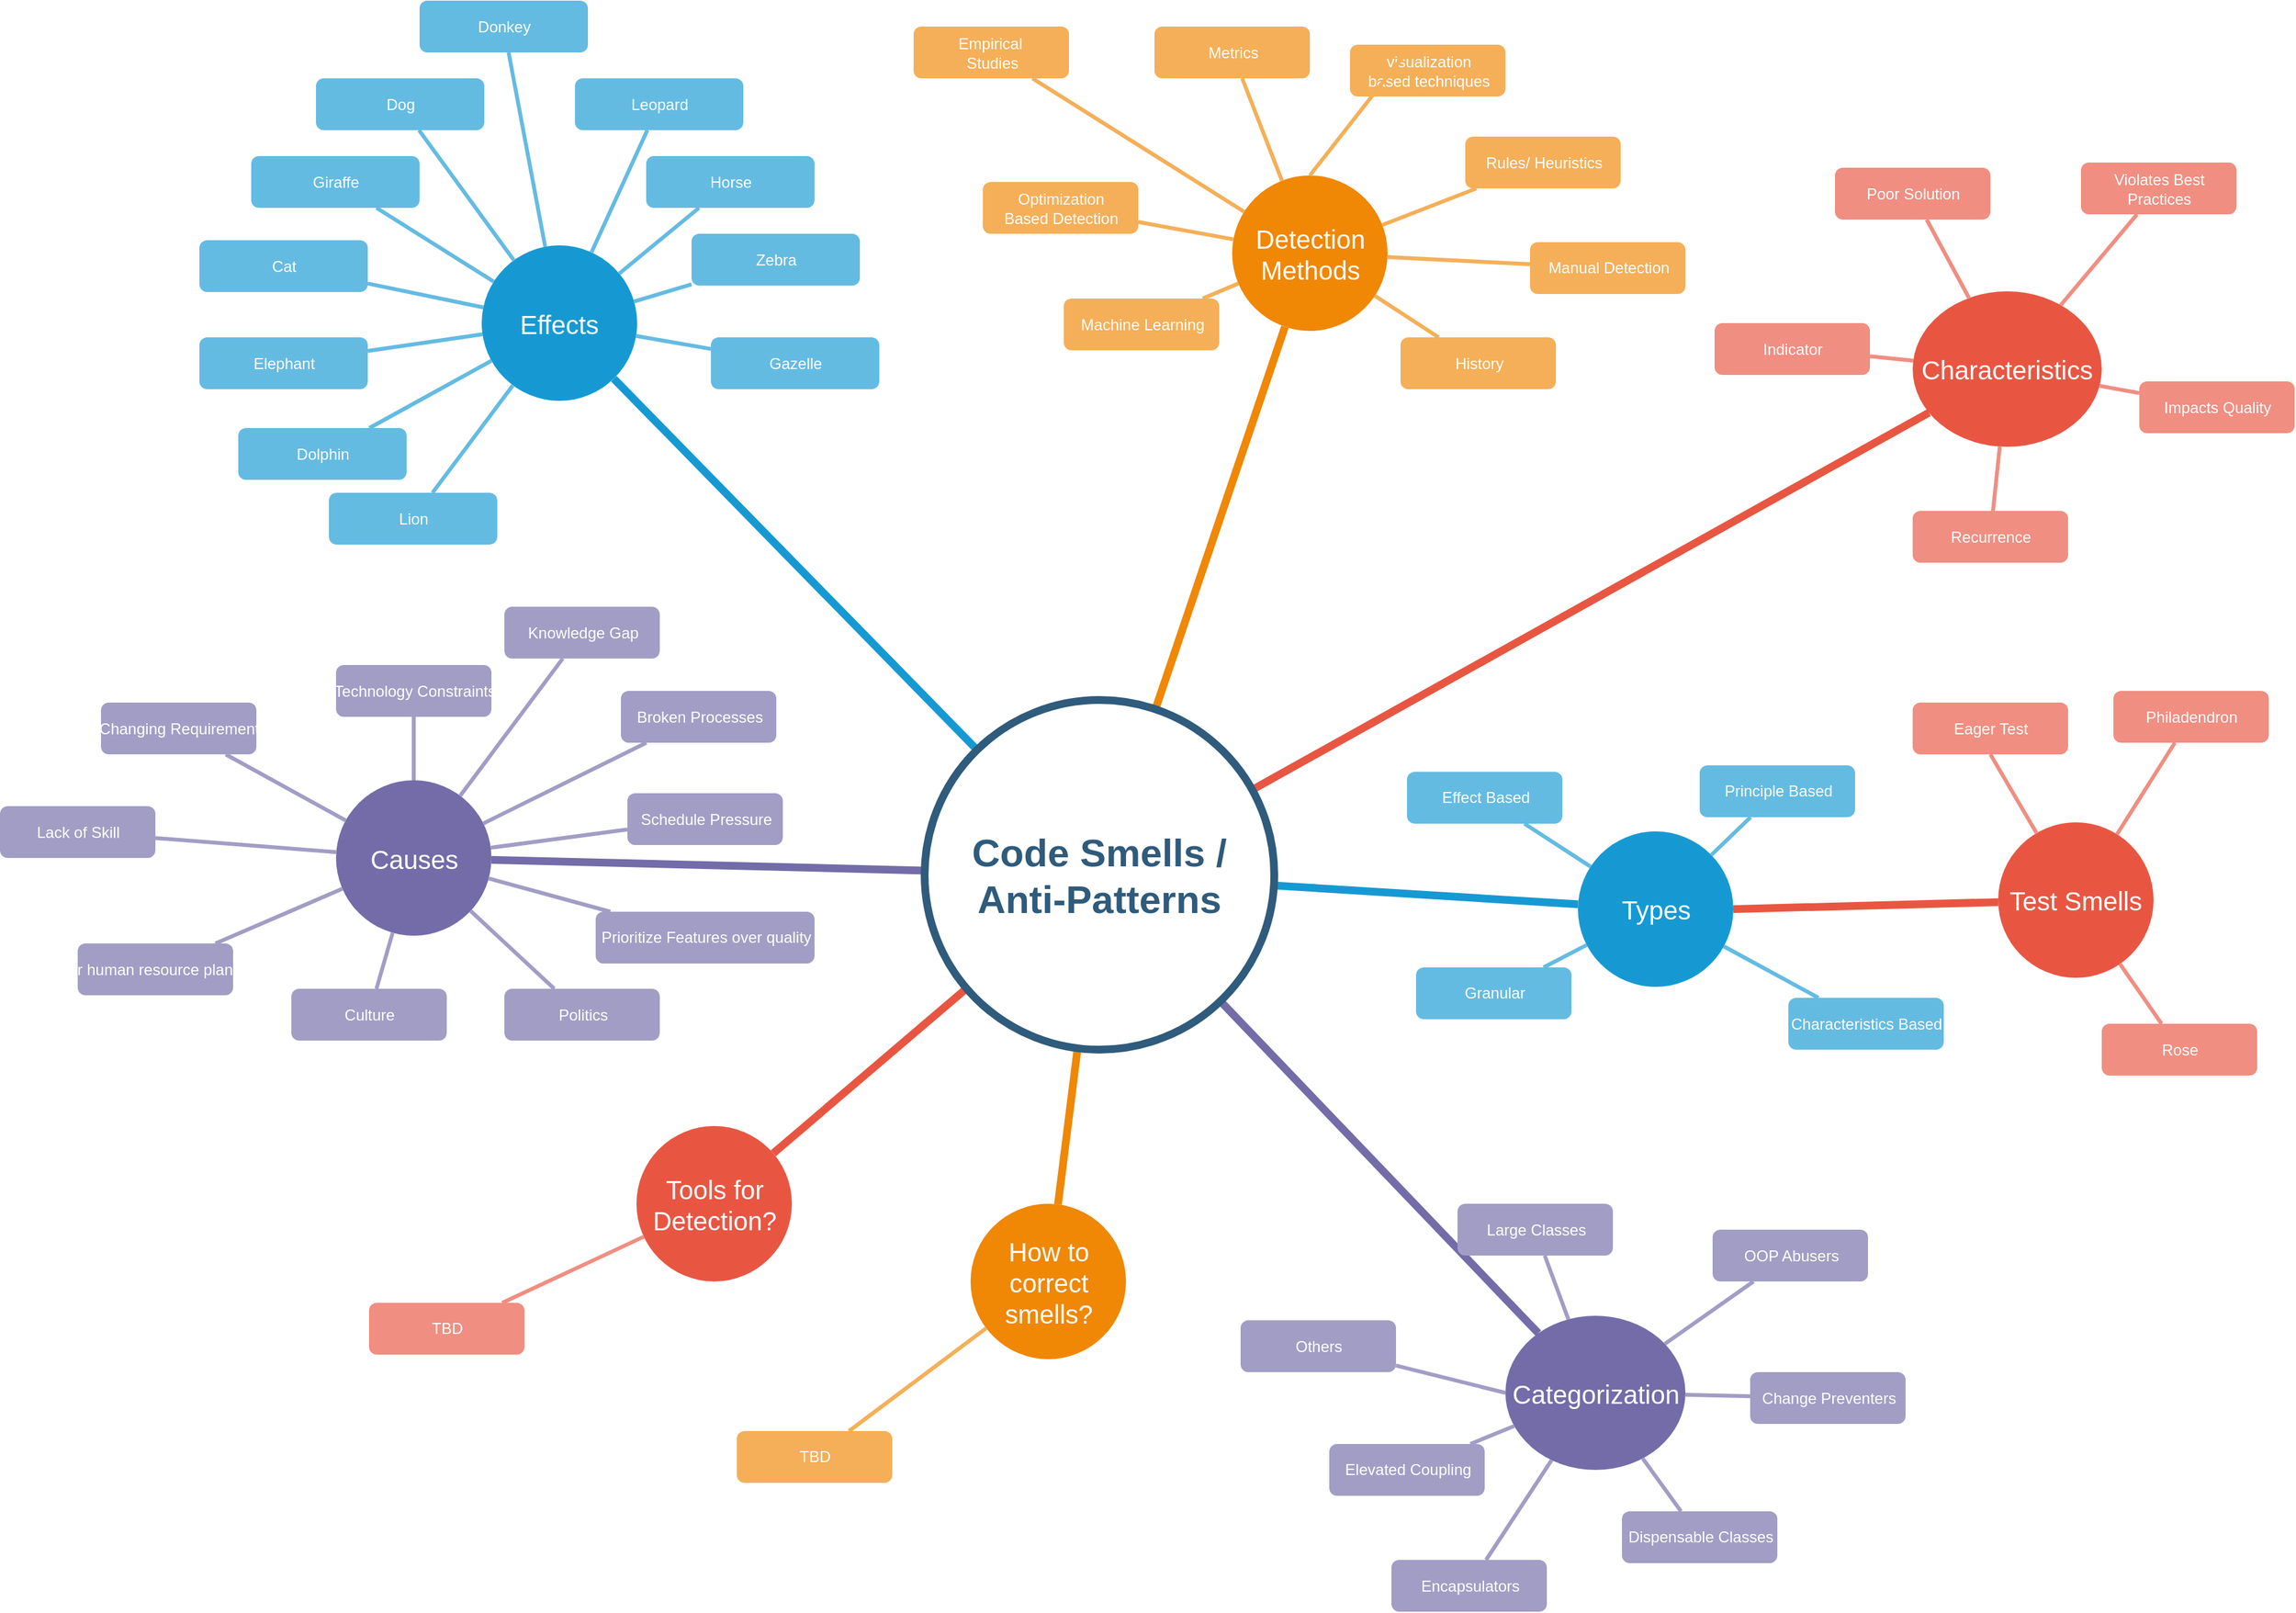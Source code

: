 <mxfile version="11.3.0" type="device" pages="1"><diagram id="6a731a19-8d31-9384-78a2-239565b7b9f0" name="Page-1"><mxGraphModel dx="3520" dy="1858" grid="1" gridSize="10" guides="1" tooltips="1" connect="1" arrows="1" fold="1" page="1" pageScale="1" pageWidth="1169" pageHeight="827" background="#ffffff" math="0" shadow="0"><root><mxCell id="0"/><mxCell id="1" parent="0"/><mxCell id="1350" value="Effects" style="ellipse;whiteSpace=wrap;html=1;shadow=0;fontFamily=Helvetica;fontSize=20;fontColor=#FFFFFF;align=center;strokeWidth=3;fillColor=#1699D3;strokeColor=none;" parent="1" vertex="1"><mxGeometry x="619" y="325.5" width="120" height="120" as="geometry"/></mxCell><mxCell id="1351" value="Detection Methods" style="ellipse;whiteSpace=wrap;html=1;shadow=0;fontFamily=Helvetica;fontSize=20;fontColor=#FFFFFF;align=center;strokeWidth=3;fillColor=#F08705;strokeColor=none;gradientColor=none;" parent="1" vertex="1"><mxGeometry x="1198.5" y="271.5" width="120" height="120" as="geometry"/></mxCell><mxCell id="1352" value="Characteristics" style="ellipse;whiteSpace=wrap;html=1;shadow=0;fontFamily=Helvetica;fontSize=20;fontColor=#FFFFFF;align=center;strokeWidth=3;fillColor=#E85642;strokeColor=none;" parent="1" vertex="1"><mxGeometry x="1724" y="361" width="146" height="120" as="geometry"/></mxCell><mxCell id="1353" value="Types" style="ellipse;whiteSpace=wrap;html=1;shadow=0;fontFamily=Helvetica;fontSize=20;fontColor=#FFFFFF;align=center;strokeWidth=3;fillColor=#1699D3;strokeColor=none;" parent="1" vertex="1"><mxGeometry x="1465.5" y="778" width="120" height="120" as="geometry"/></mxCell><mxCell id="1354" value="Categorization" style="ellipse;whiteSpace=wrap;html=1;shadow=0;fontFamily=Helvetica;fontSize=20;fontColor=#FFFFFF;align=center;strokeWidth=3;fillColor=#736ca8;strokeColor=none;" parent="1" vertex="1"><mxGeometry x="1409.5" y="1152" width="139" height="119" as="geometry"/></mxCell><mxCell id="1355" value="How to correct smells?" style="ellipse;whiteSpace=wrap;html=1;shadow=0;fontFamily=Helvetica;fontSize=20;fontColor=#FFFFFF;align=center;strokeWidth=3;fillColor=#F08705;strokeColor=none;" parent="1" vertex="1"><mxGeometry x="996.5" y="1065.5" width="120" height="120" as="geometry"/></mxCell><mxCell id="1356" value="Tools for Detection?" style="ellipse;whiteSpace=wrap;html=1;shadow=0;fontFamily=Helvetica;fontSize=20;fontColor=#FFFFFF;align=center;strokeWidth=3;fillColor=#E85642;strokeColor=none;" parent="1" vertex="1"><mxGeometry x="738.5" y="1005.5" width="120" height="120" as="geometry"/></mxCell><mxCell id="1358" value="Dolphin" style="rounded=1;fillColor=#64BBE2;strokeColor=none;strokeWidth=3;shadow=0;html=1;fontColor=#FFFFFF;" parent="1" vertex="1"><mxGeometry x="431" y="466.5" width="130" height="40" as="geometry"/></mxCell><mxCell id="1359" style="endArrow=none;strokeWidth=6;strokeColor=#1699D3;html=1;" parent="1" source="1515" target="1350" edge="1"><mxGeometry relative="1" as="geometry"/></mxCell><mxCell id="1360" style="endArrow=none;strokeWidth=6;strokeColor=#f08705;html=1;" parent="1" source="1515" target="1351" edge="1"><mxGeometry relative="1" as="geometry"/></mxCell><mxCell id="1361" style="endArrow=none;strokeWidth=6;strokeColor=#E85642;html=1;" parent="1" source="1515" target="1352" edge="1"><mxGeometry relative="1" as="geometry"/></mxCell><mxCell id="1362" style="endArrow=none;strokeWidth=6;strokeColor=#1699D3;html=1;" parent="1" source="1515" target="1353" edge="1"><mxGeometry relative="1" as="geometry"/></mxCell><mxCell id="1363" style="endArrow=none;strokeWidth=6;strokeColor=#736CA8;html=1;" parent="1" source="1515" target="1516" edge="1"><mxGeometry relative="1" as="geometry"/></mxCell><mxCell id="1364" style="endArrow=none;strokeWidth=6;strokeColor=#736ca8;html=1;" parent="1" source="1515" target="1354" edge="1"><mxGeometry relative="1" as="geometry"/></mxCell><mxCell id="1365" value="" style="edgeStyle=none;endArrow=none;strokeWidth=6;strokeColor=#F08705;html=1;" parent="1" source="1515" target="1355" edge="1"><mxGeometry x="181" y="226.5" width="100" height="100" as="geometry"><mxPoint x="181" y="326.5" as="sourcePoint"/><mxPoint x="281" y="226.5" as="targetPoint"/></mxGeometry></mxCell><mxCell id="1366" value="" style="edgeStyle=none;endArrow=none;strokeWidth=6;strokeColor=#E85642;html=1;" parent="1" source="1515" target="1356" edge="1"><mxGeometry x="181" y="226.5" width="100" height="100" as="geometry"><mxPoint x="181" y="326.5" as="sourcePoint"/><mxPoint x="281" y="226.5" as="targetPoint"/></mxGeometry></mxCell><mxCell id="1367" value="Lion" style="rounded=1;fillColor=#64BBE2;strokeColor=none;strokeWidth=3;shadow=0;html=1;fontColor=#FFFFFF;" parent="1" vertex="1"><mxGeometry x="501" y="516.5" width="130" height="40" as="geometry"/></mxCell><mxCell id="1368" value="Elephant" style="rounded=1;fillColor=#64BBE2;strokeColor=none;strokeWidth=3;shadow=0;html=1;fontColor=#FFFFFF;" parent="1" vertex="1"><mxGeometry x="401" y="396.5" width="130" height="40" as="geometry"/></mxCell><mxCell id="1369" value="Cat" style="rounded=1;fillColor=#64BBE2;strokeColor=none;strokeWidth=3;shadow=0;html=1;fontColor=#FFFFFF;" parent="1" vertex="1"><mxGeometry x="401" y="321.5" width="130" height="40" as="geometry"/></mxCell><mxCell id="1370" value="Giraffe" style="rounded=1;fillColor=#64BBE2;strokeColor=none;strokeWidth=3;shadow=0;html=1;fontColor=#FFFFFF;" parent="1" vertex="1"><mxGeometry x="441" y="256.5" width="130" height="40" as="geometry"/></mxCell><mxCell id="1371" value="Dog" style="rounded=1;fillColor=#64BBE2;strokeColor=none;strokeWidth=3;shadow=0;html=1;fontColor=#FFFFFF;" parent="1" vertex="1"><mxGeometry x="491" y="196.5" width="130" height="40" as="geometry"/></mxCell><mxCell id="1372" value="Donkey" style="rounded=1;fillColor=#64BBE2;strokeColor=none;strokeWidth=3;shadow=0;html=1;fontColor=#FFFFFF;" parent="1" vertex="1"><mxGeometry x="571" y="136.5" width="130" height="40" as="geometry"/></mxCell><mxCell id="1373" value="Leopard" style="rounded=1;fillColor=#64BBE2;strokeColor=none;strokeWidth=3;shadow=0;html=1;fontColor=#FFFFFF;" parent="1" vertex="1"><mxGeometry x="691" y="196.5" width="130" height="40" as="geometry"/></mxCell><mxCell id="1374" value="Horse" style="rounded=1;fillColor=#64BBE2;strokeColor=none;strokeWidth=3;shadow=0;html=1;fontColor=#FFFFFF;" parent="1" vertex="1"><mxGeometry x="746" y="256.5" width="130" height="40" as="geometry"/></mxCell><mxCell id="1375" value="Zebra" style="rounded=1;fillColor=#64BBE2;strokeColor=none;strokeWidth=3;shadow=0;html=1;fontColor=#FFFFFF;" parent="1" vertex="1"><mxGeometry x="781" y="316.5" width="130" height="40" as="geometry"/></mxCell><mxCell id="1376" value="Gazelle" style="rounded=1;fillColor=#64BBE2;strokeColor=none;strokeWidth=3;shadow=0;html=1;fontColor=#FFFFFF;" parent="1" vertex="1"><mxGeometry x="796" y="396.5" width="130" height="40" as="geometry"/></mxCell><mxCell id="1377" value="" style="edgeStyle=none;endArrow=none;strokeWidth=3;strokeColor=#64BBE2;html=1;" parent="1" source="1350" target="1376" edge="1"><mxGeometry x="-139" y="106.5" width="100" height="100" as="geometry"><mxPoint x="-139" y="206.5" as="sourcePoint"/><mxPoint x="-39" y="106.5" as="targetPoint"/></mxGeometry></mxCell><mxCell id="1378" value="" style="edgeStyle=none;endArrow=none;strokeWidth=3;strokeColor=#64BBE2;html=1;" parent="1" source="1350" target="1367" edge="1"><mxGeometry x="-139" y="106.5" width="100" height="100" as="geometry"><mxPoint x="-139" y="206.5" as="sourcePoint"/><mxPoint x="-39" y="106.5" as="targetPoint"/></mxGeometry></mxCell><mxCell id="1379" value="" style="edgeStyle=none;endArrow=none;strokeWidth=3;strokeColor=#64BBE2;html=1;" parent="1" source="1350" target="1358" edge="1"><mxGeometry x="-139" y="106.5" width="100" height="100" as="geometry"><mxPoint x="-139" y="206.5" as="sourcePoint"/><mxPoint x="-39" y="106.5" as="targetPoint"/></mxGeometry></mxCell><mxCell id="1380" value="" style="edgeStyle=none;endArrow=none;strokeWidth=3;strokeColor=#64BBE2;html=1;" parent="1" source="1350" target="1368" edge="1"><mxGeometry x="-139" y="106.5" width="100" height="100" as="geometry"><mxPoint x="-139" y="206.5" as="sourcePoint"/><mxPoint x="-39" y="106.5" as="targetPoint"/></mxGeometry></mxCell><mxCell id="1381" value="" style="edgeStyle=none;endArrow=none;strokeWidth=3;strokeColor=#64BBE2;html=1;" parent="1" source="1350" target="1369" edge="1"><mxGeometry x="-139" y="106.5" width="100" height="100" as="geometry"><mxPoint x="-139" y="206.5" as="sourcePoint"/><mxPoint x="-39" y="106.5" as="targetPoint"/></mxGeometry></mxCell><mxCell id="1382" value="" style="edgeStyle=none;endArrow=none;strokeWidth=3;strokeColor=#64BBE2;html=1;" parent="1" source="1350" target="1370" edge="1"><mxGeometry x="-139" y="106.5" width="100" height="100" as="geometry"><mxPoint x="-139" y="206.5" as="sourcePoint"/><mxPoint x="-39" y="106.5" as="targetPoint"/></mxGeometry></mxCell><mxCell id="1383" value="" style="edgeStyle=none;endArrow=none;strokeWidth=3;strokeColor=#64BBE2;html=1;" parent="1" source="1350" target="1371" edge="1"><mxGeometry x="-139" y="106.5" width="100" height="100" as="geometry"><mxPoint x="-139" y="206.5" as="sourcePoint"/><mxPoint x="-39" y="106.5" as="targetPoint"/></mxGeometry></mxCell><mxCell id="1384" value="" style="edgeStyle=none;endArrow=none;strokeWidth=3;strokeColor=#64BBE2;html=1;" parent="1" source="1350" target="1372" edge="1"><mxGeometry x="-139" y="106.5" width="100" height="100" as="geometry"><mxPoint x="-139" y="206.5" as="sourcePoint"/><mxPoint x="-39" y="106.5" as="targetPoint"/></mxGeometry></mxCell><mxCell id="1385" value="" style="edgeStyle=none;endArrow=none;strokeWidth=3;strokeColor=#64BBE2;html=1;" parent="1" source="1350" target="1373" edge="1"><mxGeometry x="-139" y="106.5" width="100" height="100" as="geometry"><mxPoint x="-139" y="206.5" as="sourcePoint"/><mxPoint x="-39" y="106.5" as="targetPoint"/></mxGeometry></mxCell><mxCell id="1386" value="" style="edgeStyle=none;endArrow=none;strokeWidth=3;strokeColor=#64BBE2;html=1;" parent="1" source="1350" target="1374" edge="1"><mxGeometry x="-139" y="106.5" width="100" height="100" as="geometry"><mxPoint x="-139" y="206.5" as="sourcePoint"/><mxPoint x="-39" y="106.5" as="targetPoint"/></mxGeometry></mxCell><mxCell id="1387" value="" style="edgeStyle=none;endArrow=none;strokeWidth=3;strokeColor=#64BBE2;html=1;" parent="1" source="1350" target="1375" edge="1"><mxGeometry x="-139" y="106.5" width="100" height="100" as="geometry"><mxPoint x="-139" y="206.5" as="sourcePoint"/><mxPoint x="-39" y="106.5" as="targetPoint"/></mxGeometry></mxCell><mxCell id="1392" value="Metrics" style="rounded=1;fillColor=#f5af58;strokeColor=none;strokeWidth=3;shadow=0;html=1;fontColor=#FFFFFF;" parent="1" vertex="1"><mxGeometry x="1138.5" y="156.5" width="120" height="40" as="geometry"/></mxCell><mxCell id="1393" value="Rules/ Heuristics" style="rounded=1;fillColor=#f5af58;strokeColor=none;strokeWidth=3;shadow=0;html=1;fontColor=#FFFFFF;" parent="1" vertex="1"><mxGeometry x="1378.5" y="241.5" width="120" height="40" as="geometry"/></mxCell><mxCell id="1394" value="History" style="rounded=1;fillColor=#f5af58;strokeColor=none;strokeWidth=3;shadow=0;html=1;fontColor=#FFFFFF;" parent="1" vertex="1"><mxGeometry x="1328.5" y="396.5" width="120" height="40" as="geometry"/></mxCell><mxCell id="1395" value="Machine Learning" style="rounded=1;fillColor=#f5af58;strokeColor=none;strokeWidth=3;shadow=0;html=1;fontColor=#FFFFFF;" parent="1" vertex="1"><mxGeometry x="1068.5" y="366.5" width="120" height="40" as="geometry"/></mxCell><mxCell id="1396" value="Optimization &lt;br&gt;Based Detection" style="rounded=1;fillColor=#f5af58;strokeColor=none;strokeWidth=3;shadow=0;html=1;fontColor=#FFFFFF;" parent="1" vertex="1"><mxGeometry x="1006" y="276.5" width="120" height="40" as="geometry"/></mxCell><mxCell id="1404" value="" style="edgeStyle=none;endArrow=none;strokeWidth=3;strokeColor=#F5AF58;html=1;" parent="1" source="1351" target="1392" edge="1"><mxGeometry x="85.5" y="27.5" width="100" height="100" as="geometry"><mxPoint x="85.5" y="127.5" as="sourcePoint"/><mxPoint x="185.5" y="27.5" as="targetPoint"/></mxGeometry></mxCell><mxCell id="1405" value="" style="edgeStyle=none;endArrow=none;strokeWidth=3;strokeColor=#F5AF58;html=1;" parent="1" source="1351" target="1393" edge="1"><mxGeometry x="85.5" y="27.5" width="100" height="100" as="geometry"><mxPoint x="85.5" y="127.5" as="sourcePoint"/><mxPoint x="185.5" y="27.5" as="targetPoint"/></mxGeometry></mxCell><mxCell id="1406" value="" style="edgeStyle=none;endArrow=none;strokeWidth=3;strokeColor=#F5AF58;html=1;" parent="1" source="1351" target="1394" edge="1"><mxGeometry x="85.5" y="27.5" width="100" height="100" as="geometry"><mxPoint x="85.5" y="127.5" as="sourcePoint"/><mxPoint x="185.5" y="27.5" as="targetPoint"/></mxGeometry></mxCell><mxCell id="1407" value="" style="edgeStyle=none;endArrow=none;strokeWidth=3;strokeColor=#F5AF58;html=1;" parent="1" source="1351" target="1395" edge="1"><mxGeometry x="85.5" y="27.5" width="100" height="100" as="geometry"><mxPoint x="85.5" y="127.5" as="sourcePoint"/><mxPoint x="185.5" y="27.5" as="targetPoint"/></mxGeometry></mxCell><mxCell id="1408" value="" style="edgeStyle=none;endArrow=none;strokeWidth=3;strokeColor=#F5AF58;html=1;" parent="1" source="1351" target="1396" edge="1"><mxGeometry x="85.5" y="27.5" width="100" height="100" as="geometry"><mxPoint x="85.5" y="127.5" as="sourcePoint"/><mxPoint x="185.5" y="27.5" as="targetPoint"/></mxGeometry></mxCell><mxCell id="1415" value="Indicator" style="rounded=1;fillColor=#f08e81;strokeColor=none;strokeWidth=3;shadow=0;html=1;fontColor=#FFFFFF;" parent="1" vertex="1"><mxGeometry x="1571" y="385.5" width="120" height="40" as="geometry"/></mxCell><mxCell id="1416" value="Poor Solution" style="rounded=1;fillColor=#f08e81;strokeColor=none;strokeWidth=3;shadow=0;html=1;fontColor=#FFFFFF;" parent="1" vertex="1"><mxGeometry x="1664" y="265.5" width="120" height="40" as="geometry"/></mxCell><mxCell id="1417" value="Violates Best&lt;br&gt;Practices" style="rounded=1;fillColor=#f08e81;strokeColor=none;strokeWidth=3;shadow=0;html=1;fontColor=#FFFFFF;" parent="1" vertex="1"><mxGeometry x="1854" y="261.5" width="120" height="40" as="geometry"/></mxCell><mxCell id="1418" value="Impacts Quality" style="rounded=1;fillColor=#f08e81;strokeColor=none;strokeWidth=3;shadow=0;html=1;fontColor=#FFFFFF;" parent="1" vertex="1"><mxGeometry x="1899" y="430.5" width="120" height="40" as="geometry"/></mxCell><mxCell id="1419" value="Recurrence" style="rounded=1;fillColor=#f08e81;strokeColor=none;strokeWidth=3;shadow=0;html=1;fontColor=#FFFFFF;" parent="1" vertex="1"><mxGeometry x="1724" y="530.5" width="120" height="40" as="geometry"/></mxCell><mxCell id="1426" value="" style="edgeStyle=none;endArrow=none;strokeWidth=3;strokeColor=#F08E81;html=1;" parent="1" source="1352" target="1415" edge="1"><mxGeometry x="31" y="106.5" width="100" height="100" as="geometry"><mxPoint x="31" y="206.5" as="sourcePoint"/><mxPoint x="131" y="106.5" as="targetPoint"/></mxGeometry></mxCell><mxCell id="1427" value="" style="edgeStyle=none;endArrow=none;strokeWidth=3;strokeColor=#F08E81;html=1;" parent="1" source="1352" target="1416" edge="1"><mxGeometry x="31" y="106.5" width="100" height="100" as="geometry"><mxPoint x="31" y="206.5" as="sourcePoint"/><mxPoint x="131" y="106.5" as="targetPoint"/></mxGeometry></mxCell><mxCell id="1428" value="" style="edgeStyle=none;endArrow=none;strokeWidth=3;strokeColor=#F08E81;html=1;" parent="1" source="1352" target="1417" edge="1"><mxGeometry x="31" y="106.5" width="100" height="100" as="geometry"><mxPoint x="31" y="206.5" as="sourcePoint"/><mxPoint x="131" y="106.5" as="targetPoint"/></mxGeometry></mxCell><mxCell id="1429" value="" style="edgeStyle=none;endArrow=none;strokeWidth=3;strokeColor=#F08E81;html=1;" parent="1" source="1352" target="1418" edge="1"><mxGeometry x="31" y="106.5" width="100" height="100" as="geometry"><mxPoint x="31" y="206.5" as="sourcePoint"/><mxPoint x="131" y="106.5" as="targetPoint"/></mxGeometry></mxCell><mxCell id="1430" value="" style="edgeStyle=none;endArrow=none;strokeWidth=3;strokeColor=#F08E81;html=1;" parent="1" source="1352" target="1419" edge="1"><mxGeometry x="31" y="106.5" width="100" height="100" as="geometry"><mxPoint x="31" y="206.5" as="sourcePoint"/><mxPoint x="131" y="106.5" as="targetPoint"/></mxGeometry></mxCell><mxCell id="1436" value="Effect Based" style="rounded=1;fillColor=#64BBE2;strokeColor=none;strokeWidth=3;shadow=0;html=1;fontColor=#FFFFFF;" parent="1" vertex="1"><mxGeometry x="1333.5" y="732" width="120" height="40" as="geometry"/></mxCell><mxCell id="1437" value="Principle Based" style="rounded=1;fillColor=#64BBE2;strokeColor=none;strokeWidth=3;shadow=0;html=1;fontColor=#FFFFFF;" parent="1" vertex="1"><mxGeometry x="1559.5" y="727" width="120" height="40" as="geometry"/></mxCell><mxCell id="1438" value="Characteristics Based" style="rounded=1;fillColor=#64BBE2;strokeColor=none;strokeWidth=3;shadow=0;html=1;fontColor=#FFFFFF;" parent="1" vertex="1"><mxGeometry x="1628" y="906.5" width="120" height="40" as="geometry"/></mxCell><mxCell id="1439" value="Granular" style="rounded=1;fillColor=#64BBE2;strokeColor=none;strokeWidth=3;shadow=0;html=1;fontColor=#FFFFFF;" parent="1" vertex="1"><mxGeometry x="1340.5" y="883" width="120" height="40" as="geometry"/></mxCell><mxCell id="1447" value="" style="edgeStyle=none;endArrow=none;strokeWidth=3;strokeColor=#64BBE2;html=1;" parent="1" source="1353" target="1436" edge="1"><mxGeometry x="-494.5" y="168" width="100" height="100" as="geometry"><mxPoint x="-494.5" y="268" as="sourcePoint"/><mxPoint x="-394.5" y="168" as="targetPoint"/></mxGeometry></mxCell><mxCell id="1448" value="" style="edgeStyle=none;endArrow=none;strokeWidth=3;strokeColor=#64BBE2;html=1;" parent="1" source="1353" target="1437" edge="1"><mxGeometry x="-494.5" y="168" width="100" height="100" as="geometry"><mxPoint x="-494.5" y="268" as="sourcePoint"/><mxPoint x="-394.5" y="168" as="targetPoint"/></mxGeometry></mxCell><mxCell id="1449" value="" style="edgeStyle=none;endArrow=none;strokeWidth=3;strokeColor=#64BBE2;html=1;" parent="1" source="1353" target="1438" edge="1"><mxGeometry x="-494.5" y="168" width="100" height="100" as="geometry"><mxPoint x="-494.5" y="268" as="sourcePoint"/><mxPoint x="1616.01" y="941.5" as="targetPoint"/></mxGeometry></mxCell><mxCell id="1450" value="" style="edgeStyle=none;endArrow=none;strokeWidth=3;strokeColor=#64BBE2;html=1;" parent="1" source="1353" target="1439" edge="1"><mxGeometry x="-494.5" y="168" width="100" height="100" as="geometry"><mxPoint x="-494.5" y="268" as="sourcePoint"/><mxPoint x="-394.5" y="168" as="targetPoint"/></mxGeometry></mxCell><mxCell id="1457" value="Large Classes" style="rounded=1;fillColor=#a29dc5;strokeColor=none;strokeWidth=3;shadow=0;html=1;fontColor=#FFFFFF;" parent="1" vertex="1"><mxGeometry x="1372.5" y="1065.5" width="120" height="40" as="geometry"/></mxCell><mxCell id="1458" value="Encapsulators" style="rounded=1;fillColor=#a29dc5;strokeColor=none;strokeWidth=3;shadow=0;html=1;fontColor=#FFFFFF;" parent="1" vertex="1"><mxGeometry x="1321.5" y="1340.5" width="120" height="40" as="geometry"/></mxCell><mxCell id="1459" value="OOP Abusers" style="rounded=1;fillColor=#a29dc5;strokeColor=none;strokeWidth=3;shadow=0;html=1;fontColor=#FFFFFF;" parent="1" vertex="1"><mxGeometry x="1569.5" y="1085.5" width="120" height="40" as="geometry"/></mxCell><mxCell id="1460" value="Change Preventers" style="rounded=1;fillColor=#a29dc5;strokeColor=none;strokeWidth=3;shadow=0;html=1;fontColor=#FFFFFF;" parent="1" vertex="1"><mxGeometry x="1598.5" y="1195.5" width="120" height="40" as="geometry"/></mxCell><mxCell id="1461" value="Dispensable Classes" style="rounded=1;fillColor=#a29dc5;strokeColor=none;strokeWidth=3;shadow=0;html=1;fontColor=#FFFFFF;" parent="1" vertex="1"><mxGeometry x="1499.5" y="1303" width="120" height="40" as="geometry"/></mxCell><mxCell id="1462" value="Elevated Coupling" style="rounded=1;fillColor=#a29dc5;strokeColor=none;strokeWidth=3;shadow=0;html=1;fontColor=#FFFFFF;" parent="1" vertex="1"><mxGeometry x="1273.5" y="1251" width="120" height="40" as="geometry"/></mxCell><mxCell id="1463" value="" style="edgeStyle=none;endArrow=none;strokeWidth=3;strokeColor=#A29DC5;html=1;" parent="1" source="1354" target="1460" edge="1"><mxGeometry x="-60.5" y="-113.5" width="100" height="100" as="geometry"><mxPoint x="-60.5" y="-13.5" as="sourcePoint"/><mxPoint x="39.5" y="-113.5" as="targetPoint"/></mxGeometry></mxCell><mxCell id="1464" value="" style="edgeStyle=none;endArrow=none;strokeWidth=3;strokeColor=#A29DC5;html=1;" parent="1" source="1354" target="1461" edge="1"><mxGeometry x="-60.5" y="-113.5" width="100" height="100" as="geometry"><mxPoint x="-60.5" y="-13.5" as="sourcePoint"/><mxPoint x="39.5" y="-113.5" as="targetPoint"/></mxGeometry></mxCell><mxCell id="1465" value="" style="edgeStyle=none;endArrow=none;strokeWidth=3;strokeColor=#A29DC5;html=1;" parent="1" source="1354" target="1458" edge="1"><mxGeometry x="-60.5" y="-113.5" width="100" height="100" as="geometry"><mxPoint x="-60.5" y="-13.5" as="sourcePoint"/><mxPoint x="39.5" y="-113.5" as="targetPoint"/></mxGeometry></mxCell><mxCell id="1466" value="" style="edgeStyle=none;endArrow=none;strokeWidth=3;strokeColor=#A29DC5;html=1;" parent="1" source="1354" target="1462" edge="1"><mxGeometry x="-60.5" y="-113.5" width="100" height="100" as="geometry"><mxPoint x="-60.5" y="-13.5" as="sourcePoint"/><mxPoint x="39.5" y="-113.5" as="targetPoint"/></mxGeometry></mxCell><mxCell id="1467" value="" style="edgeStyle=none;endArrow=none;strokeWidth=3;strokeColor=#A29DC5;html=1;" parent="1" source="1354" target="1457" edge="1"><mxGeometry x="-60.5" y="-113.5" width="100" height="100" as="geometry"><mxPoint x="-60.5" y="-13.5" as="sourcePoint"/><mxPoint x="39.5" y="-113.5" as="targetPoint"/></mxGeometry></mxCell><mxCell id="1478" value="TBD" style="rounded=1;fillColor=#f5af58;strokeColor=none;strokeWidth=3;shadow=0;html=1;fontColor=#FFFFFF;" parent="1" vertex="1"><mxGeometry x="816" y="1241" width="120" height="40" as="geometry"/></mxCell><mxCell id="1479" value="" style="edgeStyle=none;endArrow=none;strokeWidth=3;strokeColor=#F5AF58;html=1;" parent="1" source="1355" target="1478" edge="1"><mxGeometry x="243.5" y="39" width="100" height="100" as="geometry"><mxPoint x="243.5" y="139" as="sourcePoint"/><mxPoint x="343.5" y="39" as="targetPoint"/></mxGeometry></mxCell><mxCell id="1501" value="TBD" style="rounded=1;fillColor=#f08e81;strokeColor=none;strokeWidth=3;shadow=0;html=1;fontColor=#FFFFFF;" parent="1" vertex="1"><mxGeometry x="532" y="1142" width="120" height="40" as="geometry"/></mxCell><mxCell id="1502" value="" style="edgeStyle=none;endArrow=none;strokeWidth=3;strokeColor=#F08E81;html=1;" parent="1" source="1356" target="1501" edge="1"><mxGeometry x="188.5" y="51.5" width="100" height="100" as="geometry"><mxPoint x="188.5" y="151.5" as="sourcePoint"/><mxPoint x="288.5" y="51.5" as="targetPoint"/></mxGeometry></mxCell><mxCell id="1515" value="Code Smells / Anti-Patterns" style="ellipse;whiteSpace=wrap;html=1;shadow=0;fontFamily=Helvetica;fontSize=30;fontColor=#2F5B7C;align=center;strokeColor=#2F5B7C;strokeWidth=6;fillColor=#FFFFFF;fontStyle=1;gradientColor=none;" parent="1" vertex="1"><mxGeometry x="961" y="676.5" width="270" height="270" as="geometry"/></mxCell><mxCell id="1516" value="Causes" style="ellipse;whiteSpace=wrap;html=1;shadow=0;fontFamily=Helvetica;fontSize=20;fontColor=#FFFFFF;align=center;strokeWidth=3;fillColor=#736ca8;strokeColor=none;" parent="1" vertex="1"><mxGeometry x="506.5" y="738.5" width="120" height="120" as="geometry"/></mxCell><mxCell id="1517" value="Changing Requirement" style="rounded=1;fillColor=#a29dc5;strokeColor=none;strokeWidth=3;shadow=0;html=1;fontColor=#FFFFFF;" parent="1" vertex="1"><mxGeometry x="325" y="678.5" width="120" height="40" as="geometry"/></mxCell><mxCell id="1518" value="Technology Constraints" style="rounded=1;fillColor=#a29dc5;strokeColor=none;strokeWidth=3;shadow=0;html=1;fontColor=#FFFFFF;" parent="1" vertex="1"><mxGeometry x="506.5" y="649.5" width="120" height="40" as="geometry"/></mxCell><mxCell id="1519" value="Knowledge Gap" style="rounded=1;fillColor=#a29dc5;strokeColor=none;strokeWidth=3;shadow=0;html=1;fontColor=#FFFFFF;" parent="1" vertex="1"><mxGeometry x="636.5" y="604.5" width="120" height="40" as="geometry"/></mxCell><mxCell id="1520" value="Broken Processes" style="rounded=1;fillColor=#a29dc5;strokeColor=none;strokeWidth=3;shadow=0;html=1;fontColor=#FFFFFF;" parent="1" vertex="1"><mxGeometry x="726.5" y="669.5" width="120" height="40" as="geometry"/></mxCell><mxCell id="1521" value="Schedule Pressure" style="rounded=1;fillColor=#a29dc5;strokeColor=none;strokeWidth=3;shadow=0;html=1;fontColor=#FFFFFF;" parent="1" vertex="1"><mxGeometry x="731.5" y="748.5" width="120" height="40" as="geometry"/></mxCell><mxCell id="1522" value="Lack of Skill" style="rounded=1;fillColor=#a29dc5;strokeColor=none;strokeWidth=3;shadow=0;html=1;fontColor=#FFFFFF;" parent="1" vertex="1"><mxGeometry x="247" y="758.5" width="120" height="40" as="geometry"/></mxCell><mxCell id="1523" value="Prioritize Features over quality" style="rounded=1;fillColor=#a29dc5;strokeColor=none;strokeWidth=3;shadow=0;html=1;fontColor=#FFFFFF;" parent="1" vertex="1"><mxGeometry x="707" y="840" width="169" height="40" as="geometry"/></mxCell><mxCell id="1524" value="Politics" style="rounded=1;fillColor=#a29dc5;strokeColor=none;strokeWidth=3;shadow=0;html=1;fontColor=#FFFFFF;" parent="1" vertex="1"><mxGeometry x="636.5" y="899.5" width="120" height="40" as="geometry"/></mxCell><mxCell id="1525" value="Culture" style="rounded=1;fillColor=#a29dc5;strokeColor=none;strokeWidth=3;shadow=0;html=1;fontColor=#FFFFFF;" parent="1" vertex="1"><mxGeometry x="472" y="899.5" width="120" height="40" as="geometry"/></mxCell><mxCell id="1526" value="Poor human resource planning" style="rounded=1;fillColor=#a29dc5;strokeColor=none;strokeWidth=3;shadow=0;html=1;fontColor=#FFFFFF;" parent="1" vertex="1"><mxGeometry x="307" y="864.5" width="120" height="40" as="geometry"/></mxCell><mxCell id="1528" value="" style="edgeStyle=none;endArrow=none;strokeWidth=3;strokeColor=#A29DC5;html=1;" parent="1" source="1516" target="1517" edge="1"><mxGeometry x="-1333" y="-295.5" width="100" height="100" as="geometry"><mxPoint x="-1333" y="-195.5" as="sourcePoint"/><mxPoint x="-1233" y="-295.5" as="targetPoint"/></mxGeometry></mxCell><mxCell id="1530" value="" style="edgeStyle=none;endArrow=none;strokeWidth=3;strokeColor=#A29DC5;html=1;" parent="1" source="1516" target="1518" edge="1"><mxGeometry x="-1333" y="-295.5" width="100" height="100" as="geometry"><mxPoint x="-1333" y="-195.5" as="sourcePoint"/><mxPoint x="-1233" y="-295.5" as="targetPoint"/></mxGeometry></mxCell><mxCell id="1531" value="" style="edgeStyle=none;endArrow=none;strokeWidth=3;strokeColor=#A29DC5;html=1;" parent="1" source="1516" target="1519" edge="1"><mxGeometry x="-1333" y="-295.5" width="100" height="100" as="geometry"><mxPoint x="-1333" y="-195.5" as="sourcePoint"/><mxPoint x="-1233" y="-295.5" as="targetPoint"/></mxGeometry></mxCell><mxCell id="1532" value="" style="edgeStyle=none;endArrow=none;strokeWidth=3;strokeColor=#A29DC5;html=1;" parent="1" source="1516" target="1520" edge="1"><mxGeometry x="-1333" y="-295.5" width="100" height="100" as="geometry"><mxPoint x="-1333" y="-195.5" as="sourcePoint"/><mxPoint x="-1233" y="-295.5" as="targetPoint"/></mxGeometry></mxCell><mxCell id="1533" value="" style="edgeStyle=none;endArrow=none;strokeWidth=3;strokeColor=#A29DC5;html=1;" parent="1" source="1516" target="1521" edge="1"><mxGeometry x="-1333" y="-295.5" width="100" height="100" as="geometry"><mxPoint x="-1333" y="-195.5" as="sourcePoint"/><mxPoint x="-1233" y="-295.5" as="targetPoint"/></mxGeometry></mxCell><mxCell id="1534" value="" style="edgeStyle=none;endArrow=none;strokeWidth=3;strokeColor=#A29DC5;html=1;" parent="1" source="1516" target="1522" edge="1"><mxGeometry x="-1333" y="-295.5" width="100" height="100" as="geometry"><mxPoint x="-1333" y="-195.5" as="sourcePoint"/><mxPoint x="-1233" y="-295.5" as="targetPoint"/></mxGeometry></mxCell><mxCell id="1535" value="" style="edgeStyle=none;endArrow=none;strokeWidth=3;strokeColor=#A29DC5;html=1;" parent="1" source="1516" target="1523" edge="1"><mxGeometry x="-1333" y="-295.5" width="100" height="100" as="geometry"><mxPoint x="-1333" y="-195.5" as="sourcePoint"/><mxPoint x="-1233" y="-295.5" as="targetPoint"/></mxGeometry></mxCell><mxCell id="1536" value="" style="edgeStyle=none;endArrow=none;strokeWidth=3;strokeColor=#A29DC5;html=1;" parent="1" source="1516" target="1524" edge="1"><mxGeometry x="-1333" y="-295.5" width="100" height="100" as="geometry"><mxPoint x="-1333" y="-195.5" as="sourcePoint"/><mxPoint x="-1233" y="-295.5" as="targetPoint"/></mxGeometry></mxCell><mxCell id="1537" value="" style="edgeStyle=none;endArrow=none;strokeWidth=3;strokeColor=#A29DC5;html=1;" parent="1" source="1516" target="1525" edge="1"><mxGeometry x="-1333" y="-295.5" width="100" height="100" as="geometry"><mxPoint x="-1333" y="-195.5" as="sourcePoint"/><mxPoint x="-1233" y="-295.5" as="targetPoint"/></mxGeometry></mxCell><mxCell id="1538" value="" style="edgeStyle=none;endArrow=none;strokeWidth=3;strokeColor=#A29DC5;html=1;" parent="1" source="1516" target="1526" edge="1"><mxGeometry x="-1333" y="-295.5" width="100" height="100" as="geometry"><mxPoint x="-1333" y="-195.5" as="sourcePoint"/><mxPoint x="-1233" y="-295.5" as="targetPoint"/></mxGeometry></mxCell><mxCell id="1541" value="" style="edgeStyle=none;endArrow=none;strokeWidth=3;strokeColor=#A29DC5;html=1;" parent="1" source="1354" target="1459" edge="1"><mxGeometry x="-1485.5" y="-418.5" width="100" height="100" as="geometry"><mxPoint x="-1485.5" y="-318.5" as="sourcePoint"/><mxPoint x="-1385.5" y="-418.5" as="targetPoint"/></mxGeometry></mxCell><mxCell id="1542" style="edgeStyle=none;rounded=0;html=1;exitX=0.5;exitY=1;endArrow=none;endFill=0;jettySize=auto;orthogonalLoop=1;strokeColor=#736CA8;strokeWidth=2;fillColor=#64bbe2;fontSize=20;fontColor=#23445D;" parent="1" edge="1"><mxGeometry relative="1" as="geometry"><mxPoint x="325" y="803.5" as="sourcePoint"/><mxPoint x="325" y="803.5" as="targetPoint"/></mxGeometry></mxCell><mxCell id="t41frwurTfy53sqsJj4g-1547" value="Others" style="rounded=1;fillColor=#a29dc5;strokeColor=none;strokeWidth=3;shadow=0;html=1;fontColor=#FFFFFF;" vertex="1" parent="1"><mxGeometry x="1205" y="1155.5" width="120" height="40" as="geometry"/></mxCell><mxCell id="t41frwurTfy53sqsJj4g-1548" value="" style="edgeStyle=none;endArrow=none;strokeWidth=3;strokeColor=#A29DC5;html=1;exitX=0;exitY=0.5;exitDx=0;exitDy=0;" edge="1" parent="1" target="t41frwurTfy53sqsJj4g-1547" source="1354"><mxGeometry x="-146.5" y="-174.5" width="100" height="100" as="geometry"><mxPoint x="1338.5" y="1163" as="sourcePoint"/><mxPoint x="-46.5" y="-174.5" as="targetPoint"/></mxGeometry></mxCell><mxCell id="t41frwurTfy53sqsJj4g-1550" value="Manual Detection" style="rounded=1;fillColor=#f5af58;strokeColor=none;strokeWidth=3;shadow=0;html=1;fontColor=#FFFFFF;" vertex="1" parent="1"><mxGeometry x="1428.5" y="323" width="120" height="40" as="geometry"/></mxCell><mxCell id="t41frwurTfy53sqsJj4g-1551" value="" style="edgeStyle=none;endArrow=none;strokeWidth=3;strokeColor=#F5AF58;html=1;" edge="1" parent="1" target="t41frwurTfy53sqsJj4g-1550" source="1351"><mxGeometry x="185.5" y="-46" width="100" height="100" as="geometry"><mxPoint x="1408.943" y="290.489" as="sourcePoint"/><mxPoint x="285.5" y="-46" as="targetPoint"/></mxGeometry></mxCell><mxCell id="t41frwurTfy53sqsJj4g-1552" value="visualization &lt;br&gt;based techniques" style="rounded=1;fillColor=#f5af58;strokeColor=none;strokeWidth=3;shadow=0;html=1;fontColor=#FFFFFF;" vertex="1" parent="1"><mxGeometry x="1289.5" y="170.5" width="120" height="40" as="geometry"/></mxCell><mxCell id="t41frwurTfy53sqsJj4g-1553" value="" style="edgeStyle=none;endArrow=none;strokeWidth=3;strokeColor=#F5AF58;html=1;exitX=0.5;exitY=0;exitDx=0;exitDy=0;" edge="1" parent="1" source="1351"><mxGeometry x="135.5" y="-220" width="100" height="100" as="geometry"><mxPoint x="1358.943" y="116.489" as="sourcePoint"/><mxPoint x="1332.848" y="176.5" as="targetPoint"/></mxGeometry></mxCell><mxCell id="t41frwurTfy53sqsJj4g-1554" value="Empirical&amp;nbsp;&lt;br&gt;Studies" style="rounded=1;fillColor=#f5af58;strokeColor=none;strokeWidth=3;shadow=0;html=1;fontColor=#FFFFFF;" vertex="1" parent="1"><mxGeometry x="952.5" y="156.5" width="120" height="40" as="geometry"/></mxCell><mxCell id="t41frwurTfy53sqsJj4g-1555" value="" style="edgeStyle=none;endArrow=none;strokeWidth=3;strokeColor=#F5AF58;html=1;" edge="1" parent="1" target="t41frwurTfy53sqsJj4g-1554" source="1351"><mxGeometry x="42.5" y="-63.5" width="100" height="100" as="geometry"><mxPoint x="1158.316" y="222.336" as="sourcePoint"/><mxPoint x="142.5" y="-63.5" as="targetPoint"/></mxGeometry></mxCell><mxCell id="t41frwurTfy53sqsJj4g-1564" value="Test Smells" style="ellipse;whiteSpace=wrap;html=1;shadow=0;fontFamily=Helvetica;fontSize=20;fontColor=#FFFFFF;align=center;strokeWidth=3;fillColor=#E85642;strokeColor=none;" vertex="1" parent="1"><mxGeometry x="1790" y="771" width="120" height="120" as="geometry"/></mxCell><mxCell id="t41frwurTfy53sqsJj4g-1565" value="Philadendron" style="rounded=1;fillColor=#f08e81;strokeColor=none;strokeWidth=3;shadow=0;html=1;fontColor=#FFFFFF;" vertex="1" parent="1"><mxGeometry x="1879" y="669.5" width="120" height="40" as="geometry"/></mxCell><mxCell id="t41frwurTfy53sqsJj4g-1566" value="Rose" style="rounded=1;fillColor=#f08e81;strokeColor=none;strokeWidth=3;shadow=0;html=1;fontColor=#FFFFFF;" vertex="1" parent="1"><mxGeometry x="1870" y="926.5" width="120" height="40" as="geometry"/></mxCell><mxCell id="t41frwurTfy53sqsJj4g-1567" value="" style="edgeStyle=none;endArrow=none;strokeWidth=3;strokeColor=#F08E81;html=1;" edge="1" parent="1" source="t41frwurTfy53sqsJj4g-1564" target="t41frwurTfy53sqsJj4g-1566"><mxGeometry x="1420" y="-349" width="100" height="100" as="geometry"><mxPoint x="1420" y="-249" as="sourcePoint"/><mxPoint x="1520" y="-349" as="targetPoint"/></mxGeometry></mxCell><mxCell id="t41frwurTfy53sqsJj4g-1568" value="" style="edgeStyle=none;endArrow=none;strokeWidth=3;strokeColor=#F08E81;html=1;" edge="1" parent="1" source="t41frwurTfy53sqsJj4g-1564" target="t41frwurTfy53sqsJj4g-1565"><mxGeometry x="1420" y="-349" width="100" height="100" as="geometry"><mxPoint x="1420" y="-249" as="sourcePoint"/><mxPoint x="1520" y="-349" as="targetPoint"/></mxGeometry></mxCell><mxCell id="t41frwurTfy53sqsJj4g-1569" value="" style="edgeStyle=none;endArrow=none;strokeWidth=3;strokeColor=#F08E81;html=1;entryX=0.5;entryY=1;entryDx=0;entryDy=0;" edge="1" parent="1" source="t41frwurTfy53sqsJj4g-1564" target="t41frwurTfy53sqsJj4g-1571"><mxGeometry x="1420" y="-349" width="100" height="100" as="geometry"><mxPoint x="1420" y="-249" as="sourcePoint"/><mxPoint x="1810" y="675" as="targetPoint"/></mxGeometry></mxCell><mxCell id="t41frwurTfy53sqsJj4g-1571" value="Eager Test" style="rounded=1;fillColor=#f08e81;strokeColor=none;strokeWidth=3;shadow=0;html=1;fontColor=#FFFFFF;" vertex="1" parent="1"><mxGeometry x="1724" y="678.5" width="120" height="40" as="geometry"/></mxCell><mxCell id="t41frwurTfy53sqsJj4g-1572" value="" style="edgeStyle=none;endArrow=none;strokeWidth=6;strokeColor=#E85642;html=1;entryX=1;entryY=0.5;entryDx=0;entryDy=0;" edge="1" parent="1" source="t41frwurTfy53sqsJj4g-1564" target="1353"><mxGeometry x="191" y="236.5" width="100" height="100" as="geometry"><mxPoint x="1027.669" y="934.702" as="sourcePoint"/><mxPoint x="696.518" y="1225.834" as="targetPoint"/></mxGeometry></mxCell></root></mxGraphModel></diagram></mxfile>